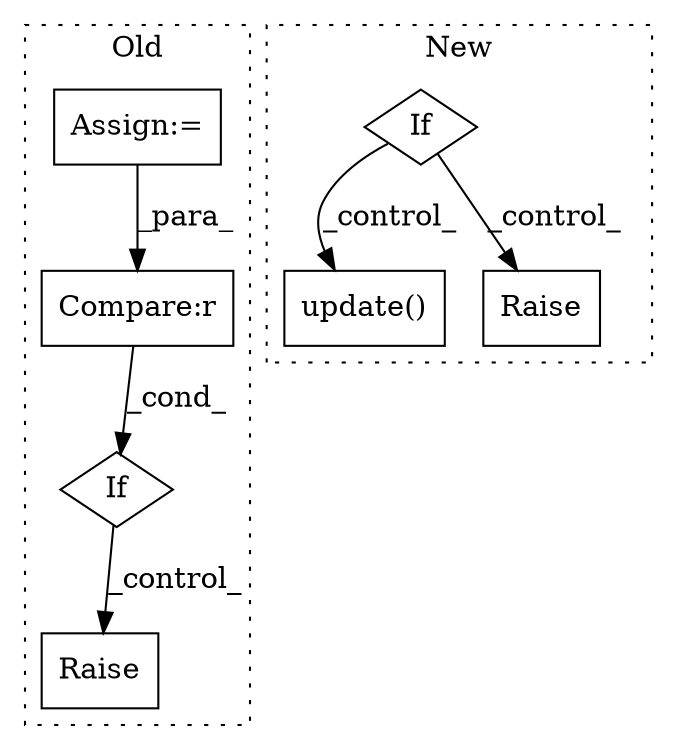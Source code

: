 digraph G {
subgraph cluster0 {
1 [label="Raise" a="91" s="20174" l="6" shape="box"];
4 [label="If" a="96" s="20123" l="3" shape="diamond"];
5 [label="Compare:r" a="40" s="20126" l="34" shape="box"];
7 [label="Assign:=" a="68" s="19686" l="3" shape="box"];
label = "Old";
style="dotted";
}
subgraph cluster1 {
2 [label="update()" a="75" s="20462,20486" l="14,1" shape="box"];
3 [label="If" a="96" s="20315" l="3" shape="diamond"];
6 [label="Raise" a="91" s="20347" l="6" shape="box"];
label = "New";
style="dotted";
}
3 -> 2 [label="_control_"];
3 -> 6 [label="_control_"];
4 -> 1 [label="_control_"];
5 -> 4 [label="_cond_"];
7 -> 5 [label="_para_"];
}
